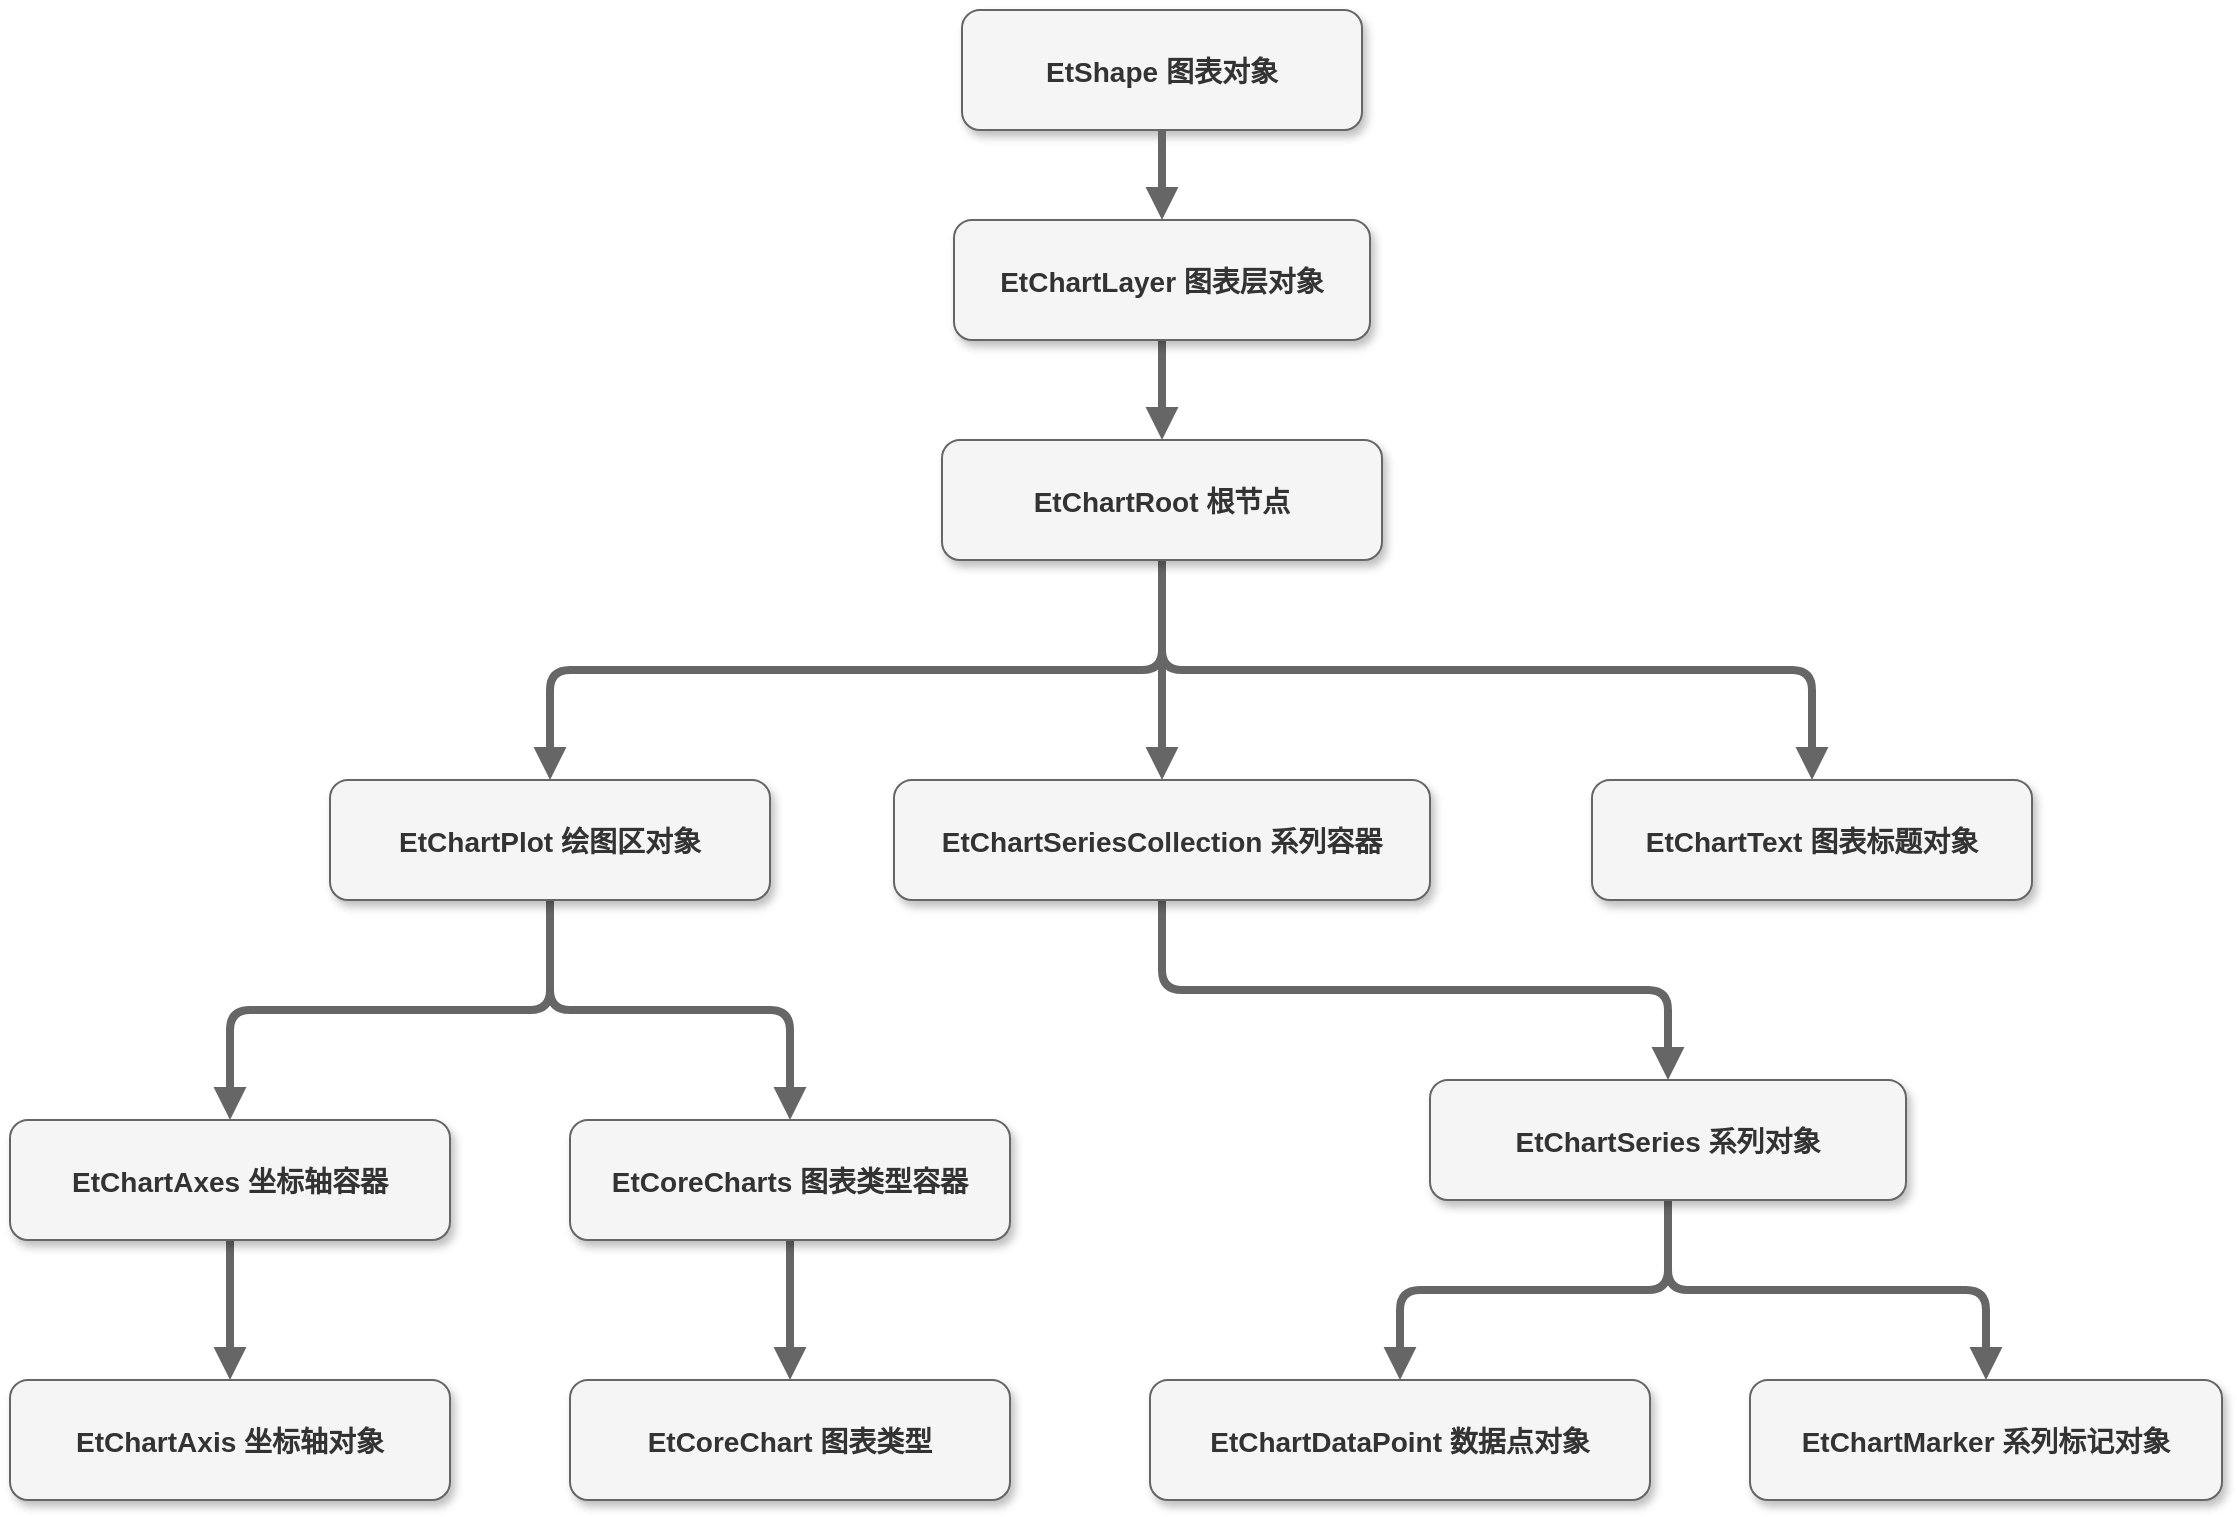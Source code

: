<mxfile version="12.2.3" type="github" pages="1">
  <diagram name="Page-1" id="97916047-d0de-89f5-080d-49f4d83e522f">
    <mxGraphModel dx="1358" dy="871" grid="1" gridSize="10" guides="1" tooltips="1" connect="1" arrows="1" fold="1" page="1" pageScale="1.5" pageWidth="1169" pageHeight="827" background="#ffffff" math="0" shadow="0">
      <root>
        <mxCell id="0"/>
        <mxCell id="1" parent="0"/>
        <mxCell id="waPN-zL2iwQJFOT_Tszx-65" value="EtShape 图表对象" style="rounded=1;fillColor=#f5f5f5;strokeColor=#666666;shadow=1;fontStyle=1;fontColor=#333333;fontSize=14;" vertex="1" parent="1">
          <mxGeometry x="676" y="155" width="200" height="60" as="geometry"/>
        </mxCell>
        <mxCell id="waPN-zL2iwQJFOT_Tszx-68" value="" style="edgeStyle=elbowEdgeStyle;orthogonalLoop=1;jettySize=auto;elbow=vertical;html=1;endArrow=block;endFill=1;strokeColor=#666666;strokeWidth=4;fillColor=#f5f5f5;" edge="1" parent="1" source="3" target="waPN-zL2iwQJFOT_Tszx-67">
          <mxGeometry relative="1" as="geometry"/>
        </mxCell>
        <mxCell id="3" value="EtChartLayer 图表层对象" style="rounded=1;fillColor=#f5f5f5;strokeColor=#666666;shadow=1;fontStyle=1;fontColor=#333333;fontSize=14;" parent="1" vertex="1">
          <mxGeometry x="672" y="260" width="208" height="60" as="geometry"/>
        </mxCell>
        <mxCell id="waPN-zL2iwQJFOT_Tszx-70" value="" style="edgeStyle=elbowEdgeStyle;orthogonalLoop=1;jettySize=auto;elbow=vertical;html=1;endArrow=block;endFill=1;strokeColor=#666666;strokeWidth=4;fillColor=#f5f5f5;" edge="1" parent="1" source="waPN-zL2iwQJFOT_Tszx-67" target="waPN-zL2iwQJFOT_Tszx-69">
          <mxGeometry relative="1" as="geometry"/>
        </mxCell>
        <mxCell id="waPN-zL2iwQJFOT_Tszx-72" value="" style="edgeStyle=elbowEdgeStyle;orthogonalLoop=1;jettySize=auto;elbow=vertical;html=1;endArrow=block;endFill=1;strokeColor=#666666;strokeWidth=4;fillColor=#f5f5f5;" edge="1" parent="1" source="waPN-zL2iwQJFOT_Tszx-67" target="waPN-zL2iwQJFOT_Tszx-71">
          <mxGeometry relative="1" as="geometry"/>
        </mxCell>
        <mxCell id="waPN-zL2iwQJFOT_Tszx-74" value="" style="edgeStyle=elbowEdgeStyle;orthogonalLoop=1;jettySize=auto;elbow=vertical;html=1;endArrow=block;endFill=1;strokeColor=#666666;strokeWidth=4;fillColor=#f5f5f5;" edge="1" parent="1" source="waPN-zL2iwQJFOT_Tszx-67" target="waPN-zL2iwQJFOT_Tszx-73">
          <mxGeometry relative="1" as="geometry"/>
        </mxCell>
        <mxCell id="waPN-zL2iwQJFOT_Tszx-67" value="EtChartRoot 根节点" style="rounded=1;fillColor=#f5f5f5;strokeColor=#666666;shadow=1;fontStyle=1;fontColor=#333333;fontSize=14;" vertex="1" parent="1">
          <mxGeometry x="666" y="370" width="220" height="60" as="geometry"/>
        </mxCell>
        <mxCell id="waPN-zL2iwQJFOT_Tszx-73" value="EtChartText 图表标题对象" style="rounded=1;fillColor=#f5f5f5;strokeColor=#666666;shadow=1;fontStyle=1;fontColor=#333333;fontSize=14;" vertex="1" parent="1">
          <mxGeometry x="991" y="540" width="220" height="60" as="geometry"/>
        </mxCell>
        <mxCell id="waPN-zL2iwQJFOT_Tszx-81" value="" style="edgeStyle=elbowEdgeStyle;orthogonalLoop=1;jettySize=auto;elbow=vertical;html=1;endArrow=block;endFill=1;strokeColor=#666666;strokeWidth=4;fillColor=#f5f5f5;" edge="1" parent="1" source="waPN-zL2iwQJFOT_Tszx-71" target="waPN-zL2iwQJFOT_Tszx-80">
          <mxGeometry relative="1" as="geometry"/>
        </mxCell>
        <mxCell id="waPN-zL2iwQJFOT_Tszx-71" value="EtChartSeriesCollection 系列容器" style="rounded=1;fillColor=#f5f5f5;strokeColor=#666666;shadow=1;fontStyle=1;fontColor=#333333;fontSize=14;" vertex="1" parent="1">
          <mxGeometry x="642" y="540" width="268" height="60" as="geometry"/>
        </mxCell>
        <mxCell id="waPN-zL2iwQJFOT_Tszx-83" value="" style="edgeStyle=elbowEdgeStyle;orthogonalLoop=1;jettySize=auto;elbow=vertical;html=1;endArrow=block;endFill=1;strokeColor=#666666;strokeWidth=4;fillColor=#f5f5f5;" edge="1" parent="1" source="waPN-zL2iwQJFOT_Tszx-80" target="waPN-zL2iwQJFOT_Tszx-82">
          <mxGeometry relative="1" as="geometry"/>
        </mxCell>
        <mxCell id="waPN-zL2iwQJFOT_Tszx-85" value="" style="edgeStyle=elbowEdgeStyle;orthogonalLoop=1;jettySize=auto;elbow=vertical;html=1;endArrow=block;endFill=1;strokeColor=#666666;strokeWidth=4;fillColor=#f5f5f5;" edge="1" parent="1" source="waPN-zL2iwQJFOT_Tszx-80" target="waPN-zL2iwQJFOT_Tszx-84">
          <mxGeometry relative="1" as="geometry"/>
        </mxCell>
        <mxCell id="waPN-zL2iwQJFOT_Tszx-80" value="EtChartSeries 系列对象" style="rounded=1;fillColor=#f5f5f5;strokeColor=#666666;shadow=1;fontStyle=1;fontColor=#333333;fontSize=14;" vertex="1" parent="1">
          <mxGeometry x="910" y="690" width="238" height="60" as="geometry"/>
        </mxCell>
        <mxCell id="waPN-zL2iwQJFOT_Tszx-84" value="EtChartMarker 系列标记对象" style="rounded=1;fillColor=#f5f5f5;strokeColor=#666666;shadow=1;fontStyle=1;fontColor=#333333;fontSize=14;" vertex="1" parent="1">
          <mxGeometry x="1070" y="840" width="236" height="60" as="geometry"/>
        </mxCell>
        <mxCell id="waPN-zL2iwQJFOT_Tszx-82" value="EtChartDataPoint 数据点对象" style="rounded=1;fillColor=#f5f5f5;strokeColor=#666666;shadow=1;fontStyle=1;fontColor=#333333;fontSize=14;" vertex="1" parent="1">
          <mxGeometry x="770" y="840" width="250" height="60" as="geometry"/>
        </mxCell>
        <mxCell id="waPN-zL2iwQJFOT_Tszx-76" value="" style="edgeStyle=elbowEdgeStyle;orthogonalLoop=1;jettySize=auto;elbow=vertical;html=1;endArrow=block;endFill=1;strokeColor=#666666;strokeWidth=4;fillColor=#f5f5f5;" edge="1" parent="1" source="waPN-zL2iwQJFOT_Tszx-69" target="waPN-zL2iwQJFOT_Tszx-75">
          <mxGeometry relative="1" as="geometry"/>
        </mxCell>
        <mxCell id="waPN-zL2iwQJFOT_Tszx-79" value="" style="edgeStyle=elbowEdgeStyle;orthogonalLoop=1;jettySize=auto;elbow=vertical;html=1;endArrow=block;endFill=1;strokeColor=#666666;strokeWidth=4;fillColor=#f5f5f5;" edge="1" parent="1" source="waPN-zL2iwQJFOT_Tszx-69" target="waPN-zL2iwQJFOT_Tszx-78">
          <mxGeometry relative="1" as="geometry"/>
        </mxCell>
        <mxCell id="waPN-zL2iwQJFOT_Tszx-69" value="EtChartPlot 绘图区对象" style="rounded=1;fillColor=#f5f5f5;strokeColor=#666666;shadow=1;fontStyle=1;fontColor=#333333;fontSize=14;" vertex="1" parent="1">
          <mxGeometry x="360" y="540" width="220" height="60" as="geometry"/>
        </mxCell>
        <mxCell id="waPN-zL2iwQJFOT_Tszx-90" value="" style="edgeStyle=elbowEdgeStyle;orthogonalLoop=1;jettySize=auto;elbow=vertical;html=1;endArrow=block;endFill=1;strokeColor=#666666;strokeWidth=4;fillColor=#f5f5f5;" edge="1" parent="1" source="waPN-zL2iwQJFOT_Tszx-78" target="waPN-zL2iwQJFOT_Tszx-89">
          <mxGeometry relative="1" as="geometry"/>
        </mxCell>
        <mxCell id="waPN-zL2iwQJFOT_Tszx-78" value="EtCoreCharts 图表类型容器" style="rounded=1;fillColor=#f5f5f5;strokeColor=#666666;shadow=1;fontStyle=1;fontColor=#333333;fontSize=14;" vertex="1" parent="1">
          <mxGeometry x="480" y="710" width="220" height="60" as="geometry"/>
        </mxCell>
        <mxCell id="waPN-zL2iwQJFOT_Tszx-89" value="EtCoreChart 图表类型" style="rounded=1;fillColor=#f5f5f5;strokeColor=#666666;shadow=1;fontStyle=1;fontColor=#333333;fontSize=14;" vertex="1" parent="1">
          <mxGeometry x="480" y="840" width="220" height="60" as="geometry"/>
        </mxCell>
        <mxCell id="waPN-zL2iwQJFOT_Tszx-88" value="" style="edgeStyle=elbowEdgeStyle;orthogonalLoop=1;jettySize=auto;elbow=vertical;html=1;endArrow=block;endFill=1;strokeColor=#666666;strokeWidth=4;fillColor=#f5f5f5;" edge="1" parent="1" source="waPN-zL2iwQJFOT_Tszx-75" target="waPN-zL2iwQJFOT_Tszx-87">
          <mxGeometry relative="1" as="geometry"/>
        </mxCell>
        <mxCell id="waPN-zL2iwQJFOT_Tszx-75" value="EtChartAxes 坐标轴容器" style="rounded=1;fillColor=#f5f5f5;strokeColor=#666666;shadow=1;fontStyle=1;fontColor=#333333;fontSize=14;" vertex="1" parent="1">
          <mxGeometry x="200" y="710" width="220" height="60" as="geometry"/>
        </mxCell>
        <mxCell id="waPN-zL2iwQJFOT_Tszx-87" value="EtChartAxis 坐标轴对象" style="rounded=1;fillColor=#f5f5f5;strokeColor=#666666;shadow=1;fontStyle=1;fontColor=#333333;fontSize=14;" vertex="1" parent="1">
          <mxGeometry x="200" y="840" width="220" height="60" as="geometry"/>
        </mxCell>
        <mxCell id="29" value="" style="edgeStyle=elbowEdgeStyle;elbow=vertical;strokeWidth=4;endArrow=block;endFill=1;fontStyle=1;strokeColor=#666666;fillColor=#f5f5f5;exitX=0.5;exitY=1;exitDx=0;exitDy=0;" parent="1" source="waPN-zL2iwQJFOT_Tszx-65" target="3" edge="1">
          <mxGeometry x="22" y="165.5" width="100" height="100" as="geometry">
            <mxPoint x="22" y="265.5" as="sourcePoint"/>
            <mxPoint x="122" y="165.5" as="targetPoint"/>
          </mxGeometry>
        </mxCell>
      </root>
    </mxGraphModel>
  </diagram>
</mxfile>
